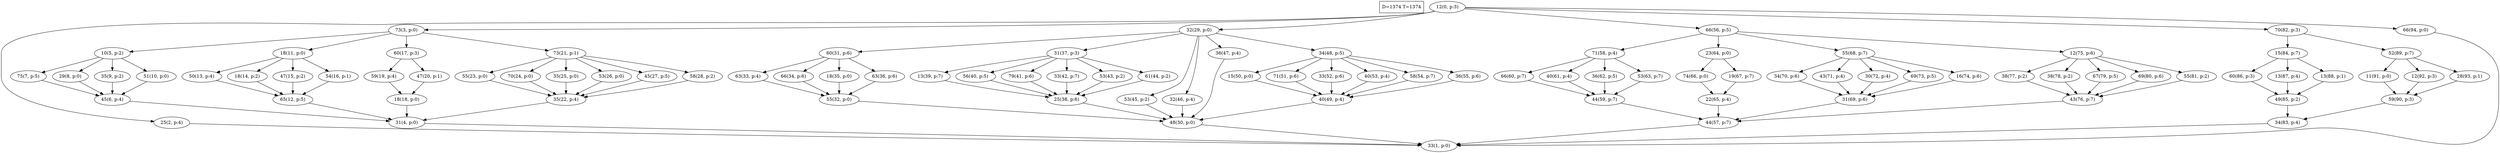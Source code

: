 digraph Task {
i [shape=box, label="D=1374 T=1374"]; 
0 [label="12(0, p:3)"];
1 [label="33(1, p:0)"];
2 [label="25(2, p:4)"];
3 [label="73(3, p:0)"];
4 [label="31(4, p:0)"];
5 [label="10(5, p:2)"];
6 [label="45(6, p:4)"];
7 [label="75(7, p:5)"];
8 [label="29(8, p:0)"];
9 [label="35(9, p:2)"];
10 [label="51(10, p:0)"];
11 [label="18(11, p:0)"];
12 [label="65(12, p:5)"];
13 [label="50(13, p:4)"];
14 [label="18(14, p:2)"];
15 [label="47(15, p:2)"];
16 [label="54(16, p:1)"];
17 [label="60(17, p:3)"];
18 [label="18(18, p:0)"];
19 [label="59(19, p:4)"];
20 [label="47(20, p:1)"];
21 [label="73(21, p:1)"];
22 [label="35(22, p:4)"];
23 [label="55(23, p:0)"];
24 [label="70(24, p:0)"];
25 [label="35(25, p:0)"];
26 [label="53(26, p:0)"];
27 [label="45(27, p:5)"];
28 [label="58(28, p:2)"];
29 [label="32(29, p:0)"];
30 [label="48(30, p:0)"];
31 [label="60(31, p:6)"];
32 [label="55(32, p:0)"];
33 [label="63(33, p:4)"];
34 [label="66(34, p:6)"];
35 [label="18(35, p:0)"];
36 [label="63(36, p:6)"];
37 [label="31(37, p:3)"];
38 [label="25(38, p:6)"];
39 [label="13(39, p:7)"];
40 [label="56(40, p:5)"];
41 [label="79(41, p:6)"];
42 [label="33(42, p:7)"];
43 [label="53(43, p:2)"];
44 [label="61(44, p:2)"];
45 [label="53(45, p:2)"];
46 [label="32(46, p:4)"];
47 [label="36(47, p:4)"];
48 [label="34(48, p:5)"];
49 [label="40(49, p:4)"];
50 [label="15(50, p:0)"];
51 [label="71(51, p:6)"];
52 [label="33(52, p:6)"];
53 [label="40(53, p:4)"];
54 [label="58(54, p:7)"];
55 [label="36(55, p:6)"];
56 [label="66(56, p:5)"];
57 [label="44(57, p:7)"];
58 [label="71(58, p:4)"];
59 [label="44(59, p:7)"];
60 [label="66(60, p:7)"];
61 [label="40(61, p:4)"];
62 [label="36(62, p:5)"];
63 [label="53(63, p:7)"];
64 [label="23(64, p:0)"];
65 [label="22(65, p:4)"];
66 [label="74(66, p:0)"];
67 [label="19(67, p:7)"];
68 [label="55(68, p:7)"];
69 [label="31(69, p:6)"];
70 [label="34(70, p:6)"];
71 [label="43(71, p:4)"];
72 [label="30(72, p:4)"];
73 [label="69(73, p:5)"];
74 [label="16(74, p:6)"];
75 [label="12(75, p:6)"];
76 [label="43(76, p:7)"];
77 [label="38(77, p:2)"];
78 [label="38(78, p:2)"];
79 [label="67(79, p:5)"];
80 [label="69(80, p:6)"];
81 [label="55(81, p:2)"];
82 [label="70(82, p:3)"];
83 [label="34(83, p:4)"];
84 [label="15(84, p:7)"];
85 [label="49(85, p:2)"];
86 [label="60(86, p:3)"];
87 [label="13(87, p:4)"];
88 [label="13(88, p:1)"];
89 [label="52(89, p:7)"];
90 [label="59(90, p:3)"];
91 [label="11(91, p:0)"];
92 [label="12(92, p:3)"];
93 [label="28(93, p:1)"];
94 [label="66(94, p:0)"];
0 -> 2;
0 -> 3;
0 -> 29;
0 -> 56;
0 -> 82;
0 -> 94;
2 -> 1;
3 -> 5;
3 -> 11;
3 -> 17;
3 -> 21;
4 -> 1;
5 -> 7;
5 -> 8;
5 -> 9;
5 -> 10;
6 -> 4;
7 -> 6;
8 -> 6;
9 -> 6;
10 -> 6;
11 -> 13;
11 -> 14;
11 -> 15;
11 -> 16;
12 -> 4;
13 -> 12;
14 -> 12;
15 -> 12;
16 -> 12;
17 -> 19;
17 -> 20;
18 -> 4;
19 -> 18;
20 -> 18;
21 -> 23;
21 -> 24;
21 -> 25;
21 -> 26;
21 -> 27;
21 -> 28;
22 -> 4;
23 -> 22;
24 -> 22;
25 -> 22;
26 -> 22;
27 -> 22;
28 -> 22;
29 -> 31;
29 -> 37;
29 -> 45;
29 -> 46;
29 -> 47;
29 -> 48;
30 -> 1;
31 -> 33;
31 -> 34;
31 -> 35;
31 -> 36;
32 -> 30;
33 -> 32;
34 -> 32;
35 -> 32;
36 -> 32;
37 -> 39;
37 -> 40;
37 -> 41;
37 -> 42;
37 -> 43;
37 -> 44;
38 -> 30;
39 -> 38;
40 -> 38;
41 -> 38;
42 -> 38;
43 -> 38;
44 -> 38;
45 -> 30;
46 -> 30;
47 -> 30;
48 -> 50;
48 -> 51;
48 -> 52;
48 -> 53;
48 -> 54;
48 -> 55;
49 -> 30;
50 -> 49;
51 -> 49;
52 -> 49;
53 -> 49;
54 -> 49;
55 -> 49;
56 -> 58;
56 -> 64;
56 -> 68;
56 -> 75;
57 -> 1;
58 -> 60;
58 -> 61;
58 -> 62;
58 -> 63;
59 -> 57;
60 -> 59;
61 -> 59;
62 -> 59;
63 -> 59;
64 -> 66;
64 -> 67;
65 -> 57;
66 -> 65;
67 -> 65;
68 -> 70;
68 -> 71;
68 -> 72;
68 -> 73;
68 -> 74;
69 -> 57;
70 -> 69;
71 -> 69;
72 -> 69;
73 -> 69;
74 -> 69;
75 -> 77;
75 -> 78;
75 -> 79;
75 -> 80;
75 -> 81;
76 -> 57;
77 -> 76;
78 -> 76;
79 -> 76;
80 -> 76;
81 -> 76;
82 -> 84;
82 -> 89;
83 -> 1;
84 -> 86;
84 -> 87;
84 -> 88;
85 -> 83;
86 -> 85;
87 -> 85;
88 -> 85;
89 -> 91;
89 -> 92;
89 -> 93;
90 -> 83;
91 -> 90;
92 -> 90;
93 -> 90;
94 -> 1;
}
